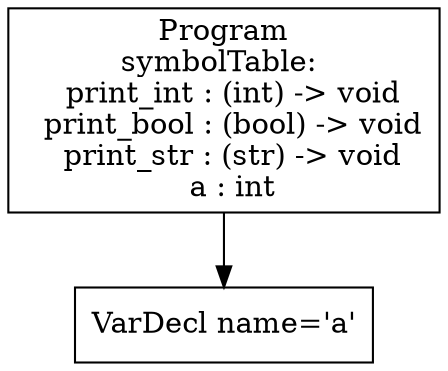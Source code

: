 digraph AST {
1 [shape=box, label="VarDecl name='a'"];
0 [shape=box, label="Program\nsymbolTable: \n  print_int : (int) -> void\n  print_bool : (bool) -> void\n  print_str : (str) -> void\n  a : int"];
0 -> 1;
}
